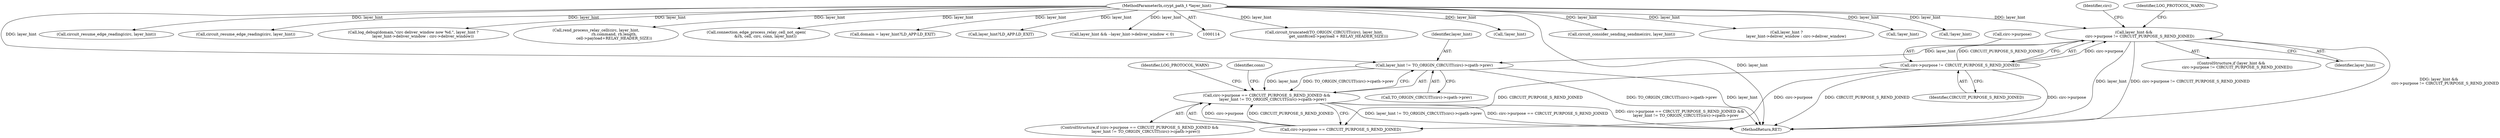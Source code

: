 digraph "0_tor_56a7c5bc15e0447203a491c1ee37de9939ad1dcd@pointer" {
"1000288" [label="(Call,layer_hint != TO_ORIGIN_CIRCUIT(circ)->cpath->prev)"];
"1000267" [label="(Call,layer_hint &&\n          circ->purpose != CIRCUIT_PURPOSE_S_REND_JOINED)"];
"1000118" [label="(MethodParameterIn,crypt_path_t *layer_hint)"];
"1000269" [label="(Call,circ->purpose != CIRCUIT_PURPOSE_S_REND_JOINED)"];
"1000282" [label="(Call,circ->purpose == CIRCUIT_PURPOSE_S_REND_JOINED &&\n          layer_hint != TO_ORIGIN_CIRCUIT(circ)->cpath->prev)"];
"1000270" [label="(Call,circ->purpose)"];
"1000813" [label="(Call,circuit_truncated(TO_ORIGIN_CIRCUIT(circ), layer_hint,\n                        get_uint8(cell->payload + RELAY_HEADER_SIZE)))"];
"1000637" [label="(Call,!layer_hint)"];
"1000298" [label="(Identifier,LOG_PROTOCOL_WARN)"];
"1000266" [label="(ControlStructure,if (layer_hint &&\n          circ->purpose != CIRCUIT_PURPOSE_S_REND_JOINED))"];
"1000268" [label="(Identifier,layer_hint)"];
"1001058" [label="(MethodReturn,RET)"];
"1000285" [label="(Identifier,circ)"];
"1000393" [label="(Call,circuit_consider_sending_sendme(circ, layer_hint))"];
"1000385" [label="(Call,layer_hint ?\n                layer_hint->deliver_window : circ->deliver_window)"];
"1000273" [label="(Identifier,CIRCUIT_PURPOSE_S_REND_JOINED)"];
"1000304" [label="(Identifier,conn)"];
"1000290" [label="(Call,TO_ORIGIN_CIRCUIT(circ)->cpath->prev)"];
"1000283" [label="(Call,circ->purpose == CIRCUIT_PURPOSE_S_REND_JOINED)"];
"1000289" [label="(Identifier,layer_hint)"];
"1000357" [label="(Call,!layer_hint)"];
"1000281" [label="(ControlStructure,if (circ->purpose == CIRCUIT_PURPOSE_S_REND_JOINED &&\n          layer_hint != TO_ORIGIN_CIRCUIT(circ)->cpath->prev))"];
"1000276" [label="(Identifier,LOG_PROTOCOL_WARN)"];
"1000282" [label="(Call,circ->purpose == CIRCUIT_PURPOSE_S_REND_JOINED &&\n          layer_hint != TO_ORIGIN_CIRCUIT(circ)->cpath->prev)"];
"1000804" [label="(Call,!layer_hint)"];
"1000878" [label="(Call,circuit_resume_edge_reading(circ, layer_hint))"];
"1000913" [label="(Call,circuit_resume_edge_reading(circ, layer_hint))"];
"1000382" [label="(Call,log_debug(domain,\"circ deliver_window now %d.\", layer_hint ?\n                layer_hint->deliver_window : circ->deliver_window))"];
"1000118" [label="(MethodParameterIn,crypt_path_t *layer_hint)"];
"1001033" [label="(Call,rend_process_relay_cell(circ, layer_hint,\n                              rh.command, rh.length,\n                              cell->payload+RELAY_HEADER_SIZE))"];
"1000249" [label="(Call,connection_edge_process_relay_cell_not_open(\n               &rh, cell, circ, conn, layer_hint))"];
"1000126" [label="(Call,domain = layer_hint?LD_APP:LD_EXIT)"];
"1000267" [label="(Call,layer_hint &&\n          circ->purpose != CIRCUIT_PURPOSE_S_REND_JOINED)"];
"1000269" [label="(Call,circ->purpose != CIRCUIT_PURPOSE_S_REND_JOINED)"];
"1000128" [label="(Call,layer_hint?LD_APP:LD_EXIT)"];
"1000348" [label="(Call,layer_hint && --layer_hint->deliver_window < 0)"];
"1000288" [label="(Call,layer_hint != TO_ORIGIN_CIRCUIT(circ)->cpath->prev)"];
"1000288" -> "1000282"  [label="AST: "];
"1000288" -> "1000290"  [label="CFG: "];
"1000289" -> "1000288"  [label="AST: "];
"1000290" -> "1000288"  [label="AST: "];
"1000282" -> "1000288"  [label="CFG: "];
"1000288" -> "1001058"  [label="DDG: TO_ORIGIN_CIRCUIT(circ)->cpath->prev"];
"1000288" -> "1001058"  [label="DDG: layer_hint"];
"1000288" -> "1000282"  [label="DDG: layer_hint"];
"1000288" -> "1000282"  [label="DDG: TO_ORIGIN_CIRCUIT(circ)->cpath->prev"];
"1000267" -> "1000288"  [label="DDG: layer_hint"];
"1000118" -> "1000288"  [label="DDG: layer_hint"];
"1000267" -> "1000266"  [label="AST: "];
"1000267" -> "1000268"  [label="CFG: "];
"1000267" -> "1000269"  [label="CFG: "];
"1000268" -> "1000267"  [label="AST: "];
"1000269" -> "1000267"  [label="AST: "];
"1000276" -> "1000267"  [label="CFG: "];
"1000285" -> "1000267"  [label="CFG: "];
"1000267" -> "1001058"  [label="DDG: circ->purpose != CIRCUIT_PURPOSE_S_REND_JOINED"];
"1000267" -> "1001058"  [label="DDG: layer_hint &&\n          circ->purpose != CIRCUIT_PURPOSE_S_REND_JOINED"];
"1000267" -> "1001058"  [label="DDG: layer_hint"];
"1000118" -> "1000267"  [label="DDG: layer_hint"];
"1000269" -> "1000267"  [label="DDG: circ->purpose"];
"1000269" -> "1000267"  [label="DDG: CIRCUIT_PURPOSE_S_REND_JOINED"];
"1000118" -> "1000114"  [label="AST: "];
"1000118" -> "1001058"  [label="DDG: layer_hint"];
"1000118" -> "1000126"  [label="DDG: layer_hint"];
"1000118" -> "1000128"  [label="DDG: layer_hint"];
"1000118" -> "1000249"  [label="DDG: layer_hint"];
"1000118" -> "1000348"  [label="DDG: layer_hint"];
"1000118" -> "1000357"  [label="DDG: layer_hint"];
"1000118" -> "1000382"  [label="DDG: layer_hint"];
"1000118" -> "1000385"  [label="DDG: layer_hint"];
"1000118" -> "1000393"  [label="DDG: layer_hint"];
"1000118" -> "1000637"  [label="DDG: layer_hint"];
"1000118" -> "1000804"  [label="DDG: layer_hint"];
"1000118" -> "1000813"  [label="DDG: layer_hint"];
"1000118" -> "1000878"  [label="DDG: layer_hint"];
"1000118" -> "1000913"  [label="DDG: layer_hint"];
"1000118" -> "1001033"  [label="DDG: layer_hint"];
"1000269" -> "1000273"  [label="CFG: "];
"1000270" -> "1000269"  [label="AST: "];
"1000273" -> "1000269"  [label="AST: "];
"1000269" -> "1001058"  [label="DDG: CIRCUIT_PURPOSE_S_REND_JOINED"];
"1000269" -> "1001058"  [label="DDG: circ->purpose"];
"1000269" -> "1000283"  [label="DDG: circ->purpose"];
"1000269" -> "1000283"  [label="DDG: CIRCUIT_PURPOSE_S_REND_JOINED"];
"1000282" -> "1000281"  [label="AST: "];
"1000282" -> "1000283"  [label="CFG: "];
"1000283" -> "1000282"  [label="AST: "];
"1000298" -> "1000282"  [label="CFG: "];
"1000304" -> "1000282"  [label="CFG: "];
"1000282" -> "1001058"  [label="DDG: circ->purpose == CIRCUIT_PURPOSE_S_REND_JOINED &&\n          layer_hint != TO_ORIGIN_CIRCUIT(circ)->cpath->prev"];
"1000282" -> "1001058"  [label="DDG: layer_hint != TO_ORIGIN_CIRCUIT(circ)->cpath->prev"];
"1000282" -> "1001058"  [label="DDG: circ->purpose == CIRCUIT_PURPOSE_S_REND_JOINED"];
"1000283" -> "1000282"  [label="DDG: circ->purpose"];
"1000283" -> "1000282"  [label="DDG: CIRCUIT_PURPOSE_S_REND_JOINED"];
}
